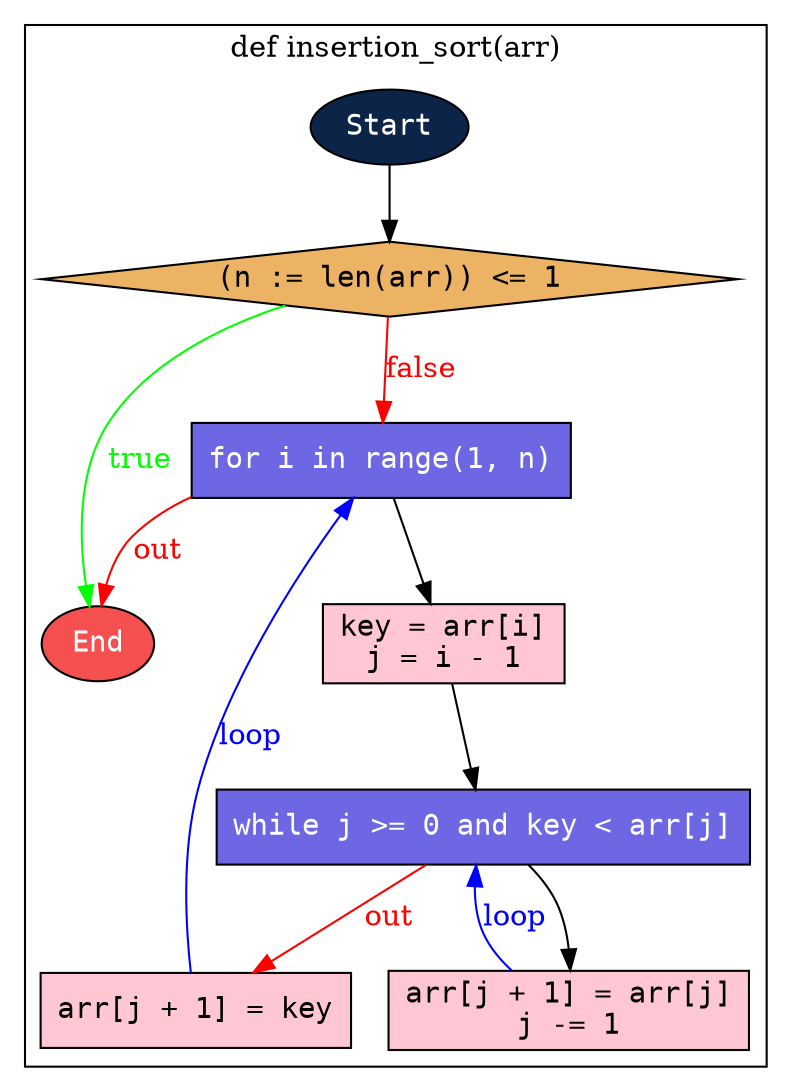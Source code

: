 digraph my_graph {
bgcolor="white"
node [fontname="courier"]

LStart_insertion_sort [shape=ellipse] [label="Start"] [type="START"] [style=filled fillcolor="#0B2447" fontcolor=white]
L6 [shape=diamond] [label="(n := len(arr)) <= 1"] [type="CONDITIONS"] [style=filled fillcolor="#ECB365" fontcolor=black]

L8 [shape=rect] [label="for i in range(1, n)"] [type="LOOP"] [style=filled fillcolor="#6D67E4" fontcolor=white]
L9 [shape=rect] [label="key = arr[i]
j = i - 1
"] [type="STATEMENT"] [style=filled fillcolor="#FFC6D3" fontcolor=black]
L15 [shape=rect] [label="while j >= 0 and key < arr[j]"] [type="LOOP"] [style=filled fillcolor="#6D67E4" fontcolor=white]
L16 [shape=rect] [label="arr[j + 1] = arr[j]
j -= 1
"] [type="STATEMENT"] [style=filled fillcolor="#FFC6D3" fontcolor=black]
L18 [shape=rect] [label="arr[j + 1] = key
"] [type="STATEMENT"] [style=filled fillcolor="#FFC6D3" fontcolor=black]
L999999 [shape=ellipse] [label="End"] [type="END"] [style=filled fillcolor="#F45050" fontcolor=white]

subgraph cluster_insertion_sort {
label = "def insertion_sort(arr)";

LStart_insertion_sort -> L6    [source="@current_to_next"]

L6 -> L8 [color=red] [fontcolor=red] [label="false"] [source="@if_to_next_sibling"]

L6 -> L999999 [color=green] [fontcolor=green] [label="true"] [source="@if_node_to_return"]
L8 -> L9    [source="@loop_to_next"]
L18 -> L8 [color=blue] [fontcolor=blue] [label="loop"] [source="@last_to_loop"]
L8 -> L999999 [color=red] [fontcolor=red] [label="out"] [source="@end_loop_to_end"]
L9 -> L15    [source="@current_to_next"]
L15 -> L16    [source="@loop_to_next"]
L15 -> L18 [color=red] [fontcolor=red] [label="out"] [source="@loop_to_next_sibling"]
L16 -> L15 [color=blue] [fontcolor=blue] [label="loop"] [source="@last_to_loop"]


}


}
